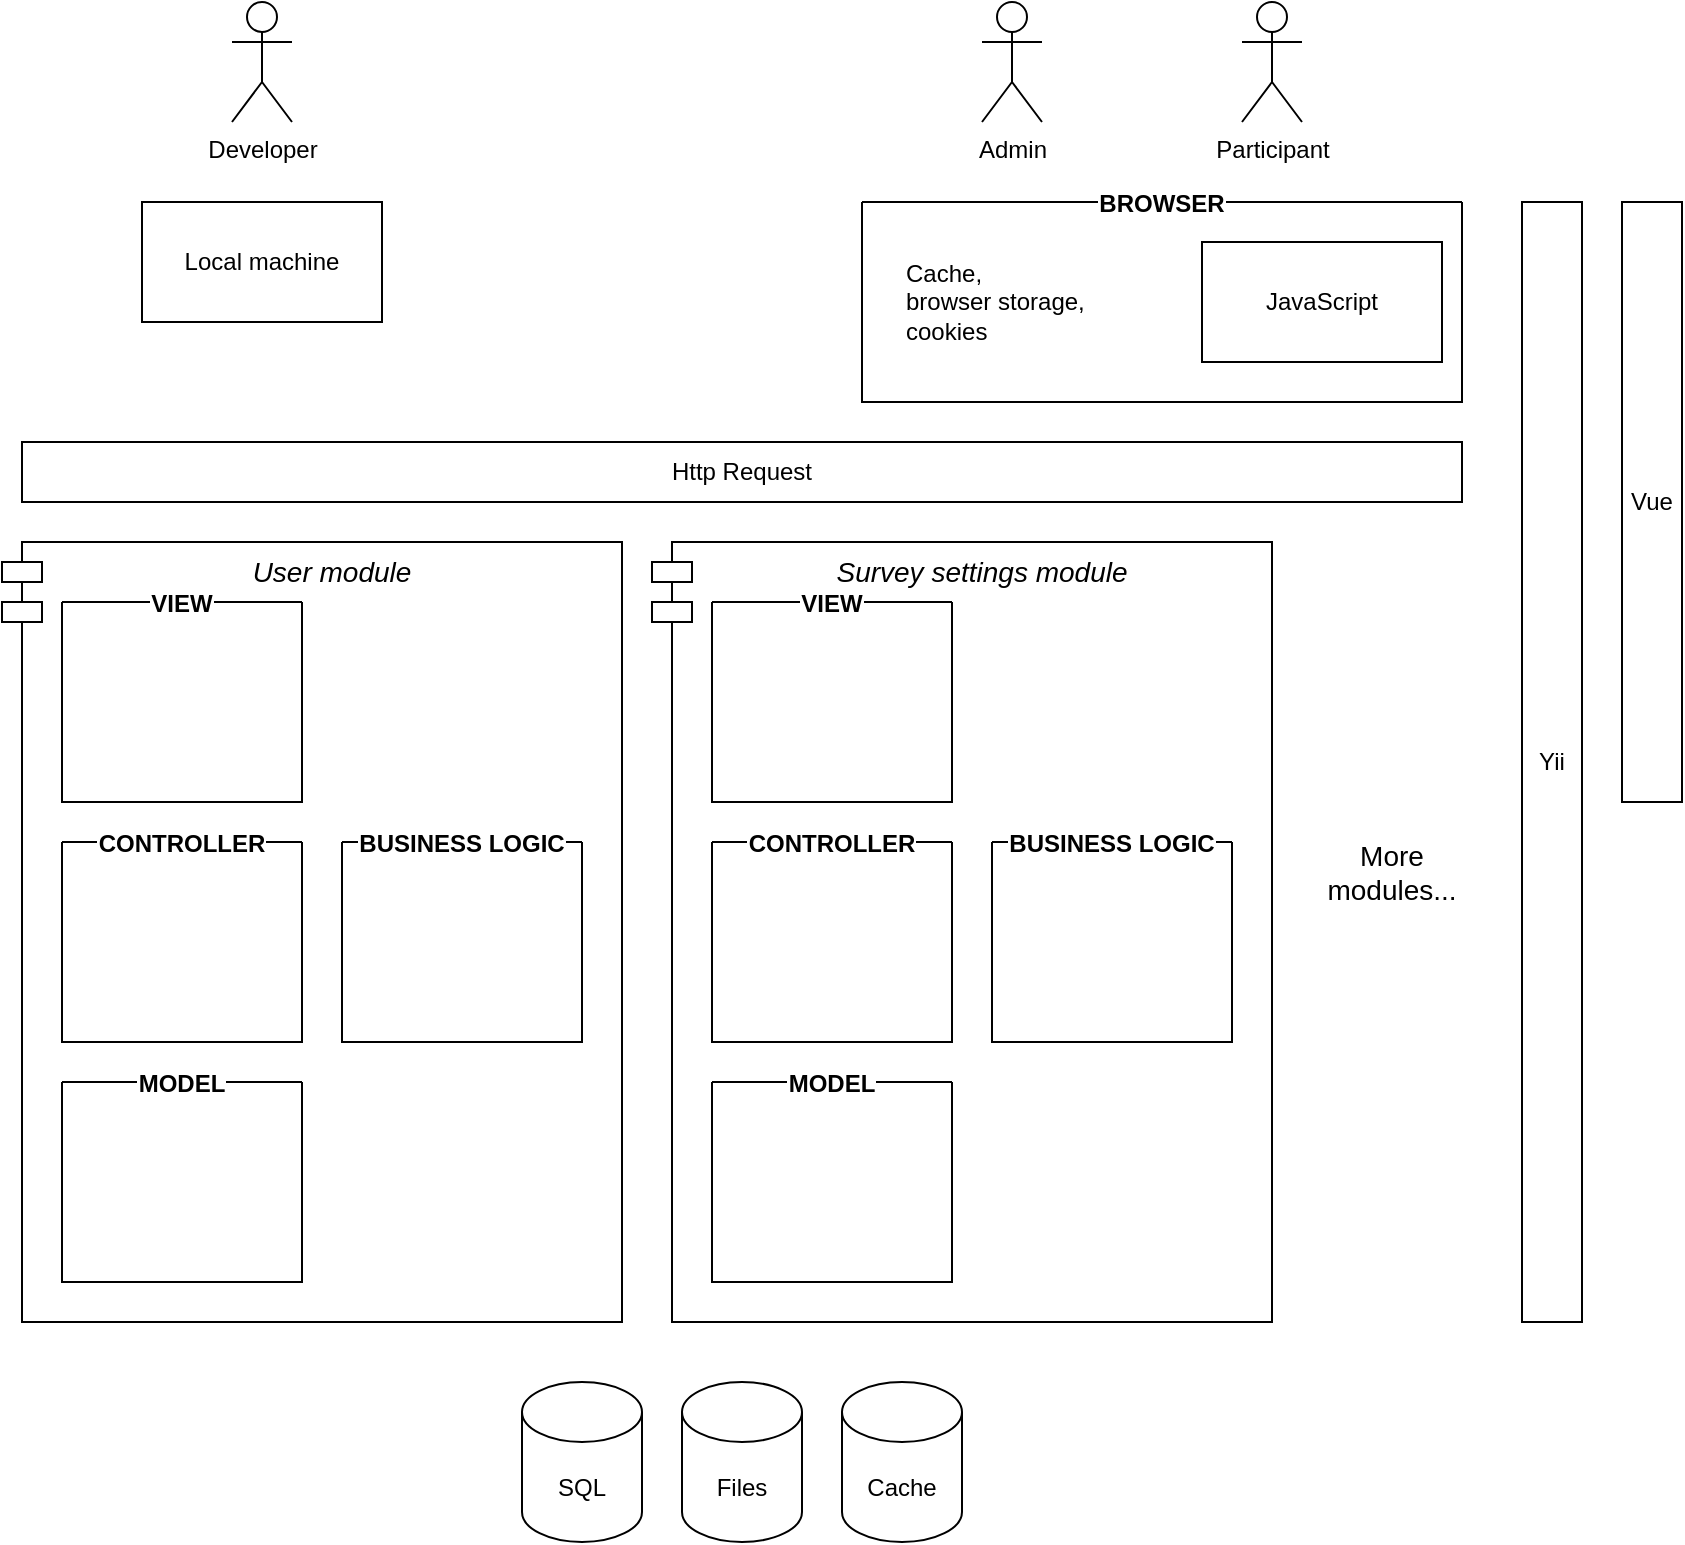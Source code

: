 <mxfile version="14.9.9" type="github">
  <diagram id="CAZZak_FirUkJ6t7yPCO" name="Page-1">
    <mxGraphModel dx="1420" dy="1889" grid="1" gridSize="10" guides="1" tooltips="1" connect="1" arrows="1" fold="1" page="1" pageScale="1" pageWidth="850" pageHeight="1100" math="0" shadow="0">
      <root>
        <mxCell id="0" />
        <mxCell id="1" parent="0" />
        <mxCell id="Qvu00oB0dJxYOXIbcdhG-1" value="User module" style="shape=module;align=left;spacingLeft=20;align=center;verticalAlign=top;fillColor=none;fontStyle=2;fontSize=14;" vertex="1" parent="1">
          <mxGeometry x="100" y="-50" width="310" height="390" as="geometry" />
        </mxCell>
        <mxCell id="ZQ06bYMubK2WD7voXs-C-1" value="SQL" style="shape=cylinder3;whiteSpace=wrap;html=1;boundedLbl=1;backgroundOutline=1;size=15;" parent="1" vertex="1">
          <mxGeometry x="360" y="370" width="60" height="80" as="geometry" />
        </mxCell>
        <mxCell id="ZQ06bYMubK2WD7voXs-C-18" value="BUSINESS LOGIC" style="swimlane;startSize=0;labelBackgroundColor=#ffffff;" parent="1" vertex="1">
          <mxGeometry x="270" y="100" width="120" height="100" as="geometry" />
        </mxCell>
        <mxCell id="ZQ06bYMubK2WD7voXs-C-21" value="CONTROLLER" style="swimlane;startSize=0;labelBackgroundColor=#ffffff;" parent="1" vertex="1">
          <mxGeometry x="130" y="100" width="120" height="100" as="geometry" />
        </mxCell>
        <mxCell id="ZQ06bYMubK2WD7voXs-C-27" value="VIEW" style="swimlane;startSize=0;swimlaneFillColor=none;swimlaneLine=1;rounded=0;shadow=0;sketch=0;labelBackgroundColor=#ffffff;" parent="1" vertex="1">
          <mxGeometry x="130" y="-20" width="120" height="100" as="geometry" />
        </mxCell>
        <mxCell id="ZQ06bYMubK2WD7voXs-C-30" value="Local machine" style="rounded=0;whiteSpace=wrap;html=1;" parent="1" vertex="1">
          <mxGeometry x="170" y="-220" width="120" height="60" as="geometry" />
        </mxCell>
        <mxCell id="ZQ06bYMubK2WD7voXs-C-31" value="Admin" style="shape=umlActor;verticalLabelPosition=bottom;verticalAlign=top;html=1;outlineConnect=0;" parent="1" vertex="1">
          <mxGeometry x="590" y="-320" width="30" height="60" as="geometry" />
        </mxCell>
        <mxCell id="ZQ06bYMubK2WD7voXs-C-32" value="Participant" style="shape=umlActor;verticalLabelPosition=bottom;verticalAlign=top;html=1;outlineConnect=0;" parent="1" vertex="1">
          <mxGeometry x="720" y="-320" width="30" height="60" as="geometry" />
        </mxCell>
        <mxCell id="ZQ06bYMubK2WD7voXs-C-33" value="Developer" style="shape=umlActor;verticalLabelPosition=bottom;verticalAlign=top;html=1;outlineConnect=0;" parent="1" vertex="1">
          <mxGeometry x="215" y="-320" width="30" height="60" as="geometry" />
        </mxCell>
        <mxCell id="ZQ06bYMubK2WD7voXs-C-36" value="Http Request" style="rounded=0;whiteSpace=wrap;html=1;" parent="1" vertex="1">
          <mxGeometry x="110" y="-100" width="720" height="30" as="geometry" />
        </mxCell>
        <mxCell id="ZQ06bYMubK2WD7voXs-C-38" value="MODEL" style="swimlane;startSize=0;labelBackgroundColor=#ffffff;labelBorderColor=none;" parent="1" vertex="1">
          <mxGeometry x="130" y="220" width="120" height="100" as="geometry" />
        </mxCell>
        <mxCell id="ZQ06bYMubK2WD7voXs-C-44" value="BROWSER" style="swimlane;startSize=0;labelBackgroundColor=#ffffff;" parent="1" vertex="1">
          <mxGeometry x="530" y="-220" width="300" height="100" as="geometry" />
        </mxCell>
        <mxCell id="ZQ06bYMubK2WD7voXs-C-5" value="JavaScript" style="whiteSpace=wrap;html=1;" parent="ZQ06bYMubK2WD7voXs-C-44" vertex="1">
          <mxGeometry x="170" y="20" width="120" height="60" as="geometry" />
        </mxCell>
        <mxCell id="ZQ06bYMubK2WD7voXs-C-49" value="&lt;div align=&quot;left&quot;&gt;Cache,&lt;br&gt;&lt;/div&gt;&lt;div align=&quot;left&quot;&gt;browser storage,&lt;/div&gt;&lt;div align=&quot;left&quot;&gt;cookies&lt;/div&gt;" style="text;html=1;strokeColor=none;fillColor=none;align=left;verticalAlign=middle;whiteSpace=wrap;rounded=0;" parent="ZQ06bYMubK2WD7voXs-C-44" vertex="1">
          <mxGeometry x="20" y="40" width="130" height="20" as="geometry" />
        </mxCell>
        <mxCell id="ZQ06bYMubK2WD7voXs-C-46" value="Files" style="shape=cylinder3;whiteSpace=wrap;html=1;boundedLbl=1;backgroundOutline=1;size=15;" parent="1" vertex="1">
          <mxGeometry x="440" y="370" width="60" height="80" as="geometry" />
        </mxCell>
        <mxCell id="sVkk13WtHpjU11I0KpUk-1" value="Cache" style="shape=cylinder3;whiteSpace=wrap;html=1;boundedLbl=1;backgroundOutline=1;size=15;" parent="1" vertex="1">
          <mxGeometry x="520" y="370" width="60" height="80" as="geometry" />
        </mxCell>
        <mxCell id="sVkk13WtHpjU11I0KpUk-2" value="Yii" style="rounded=0;whiteSpace=wrap;html=1;direction=south;" parent="1" vertex="1">
          <mxGeometry x="860" y="-220" width="30" height="560" as="geometry" />
        </mxCell>
        <mxCell id="sVkk13WtHpjU11I0KpUk-3" value="Vue" style="rounded=0;whiteSpace=wrap;html=1;direction=south;" parent="1" vertex="1">
          <mxGeometry x="910" y="-220" width="30" height="300" as="geometry" />
        </mxCell>
        <mxCell id="Qvu00oB0dJxYOXIbcdhG-11" value="Survey settings module" style="shape=module;align=left;spacingLeft=20;align=center;verticalAlign=top;fillColor=none;fontStyle=2;fontSize=14;" vertex="1" parent="1">
          <mxGeometry x="425" y="-50" width="310" height="390" as="geometry" />
        </mxCell>
        <mxCell id="Qvu00oB0dJxYOXIbcdhG-12" value="BUSINESS LOGIC" style="swimlane;startSize=0;labelBackgroundColor=#ffffff;" vertex="1" parent="1">
          <mxGeometry x="595" y="100" width="120" height="100" as="geometry" />
        </mxCell>
        <mxCell id="Qvu00oB0dJxYOXIbcdhG-13" value="CONTROLLER" style="swimlane;startSize=0;labelBackgroundColor=#ffffff;" vertex="1" parent="1">
          <mxGeometry x="455" y="100" width="120" height="100" as="geometry" />
        </mxCell>
        <mxCell id="Qvu00oB0dJxYOXIbcdhG-14" value="VIEW" style="swimlane;startSize=0;swimlaneFillColor=none;swimlaneLine=1;rounded=0;shadow=0;sketch=0;labelBackgroundColor=#ffffff;" vertex="1" parent="1">
          <mxGeometry x="455" y="-20" width="120" height="100" as="geometry" />
        </mxCell>
        <mxCell id="Qvu00oB0dJxYOXIbcdhG-15" value="MODEL" style="swimlane;startSize=0;labelBackgroundColor=#ffffff;labelBorderColor=none;" vertex="1" parent="1">
          <mxGeometry x="455" y="220" width="120" height="100" as="geometry" />
        </mxCell>
        <mxCell id="Qvu00oB0dJxYOXIbcdhG-16" value="More modules..." style="text;html=1;strokeColor=none;fillColor=none;align=center;verticalAlign=middle;whiteSpace=wrap;rounded=0;fontSize=14;" vertex="1" parent="1">
          <mxGeometry x="750" y="80" width="90" height="70" as="geometry" />
        </mxCell>
      </root>
    </mxGraphModel>
  </diagram>
</mxfile>
